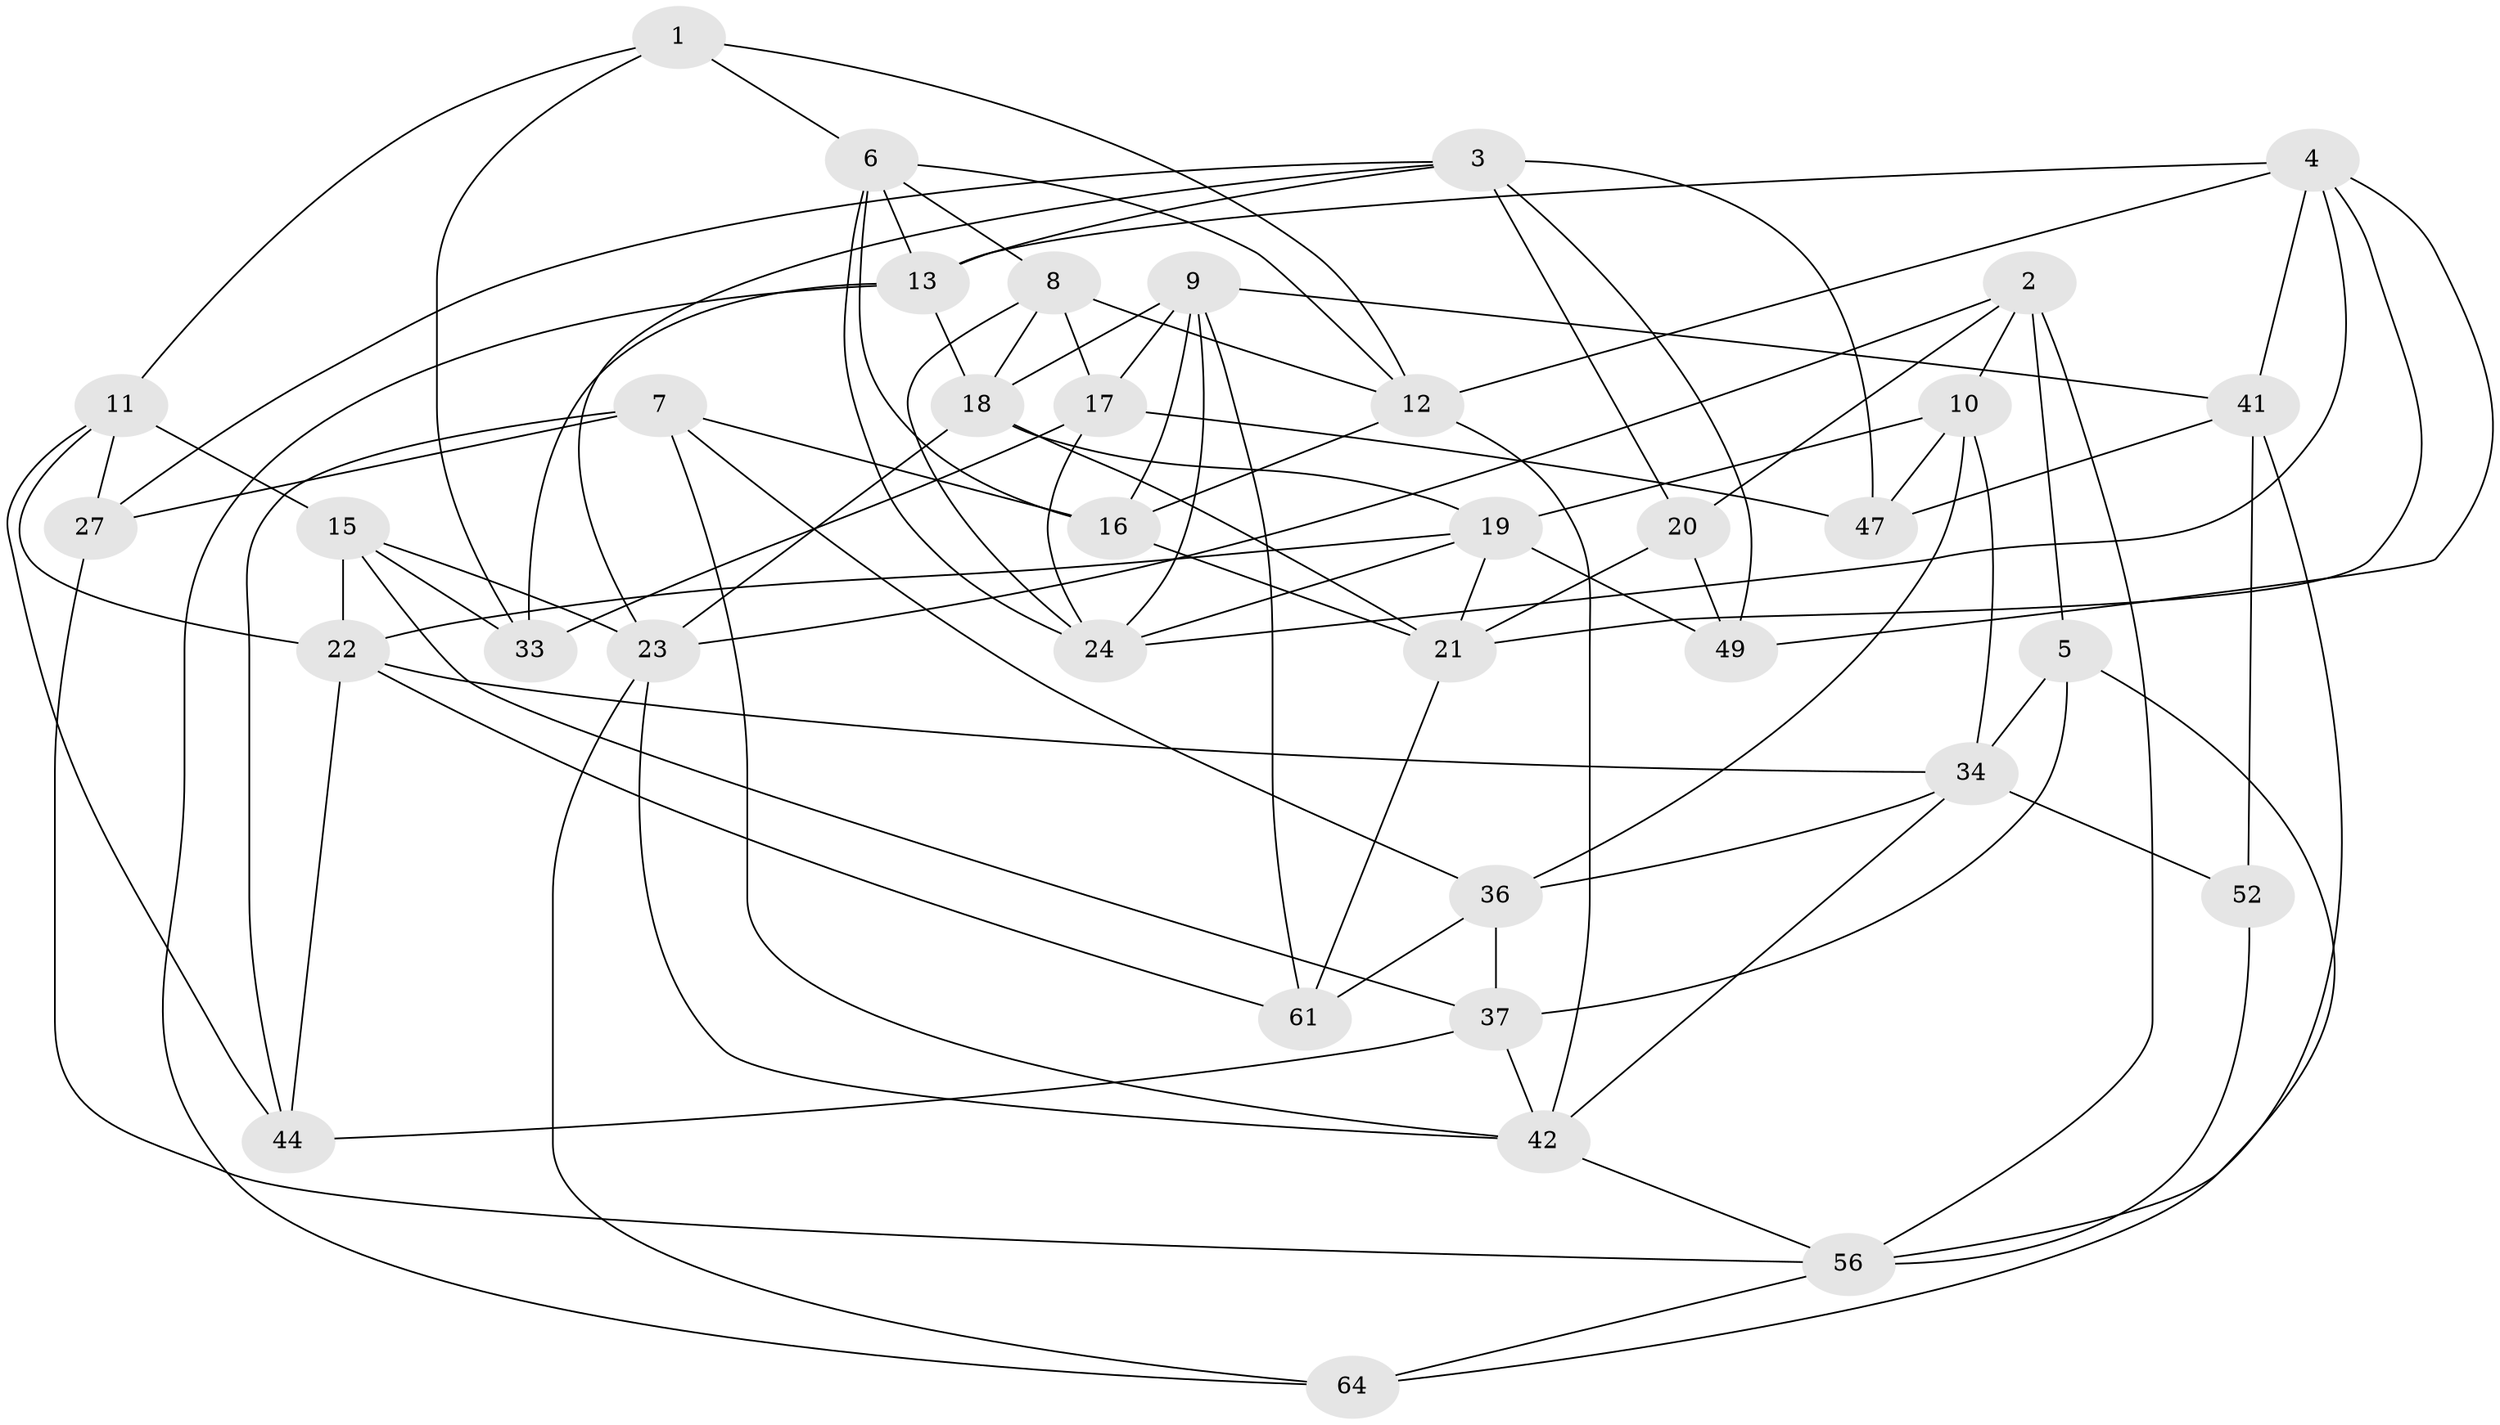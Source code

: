 // original degree distribution, {4: 1.0}
// Generated by graph-tools (version 1.1) at 2025/42/03/06/25 10:42:20]
// undirected, 37 vertices, 94 edges
graph export_dot {
graph [start="1"]
  node [color=gray90,style=filled];
  1;
  2 [super="+55"];
  3 [super="+48"];
  4 [super="+40"];
  5 [super="+46"];
  6 [super="+39"];
  7 [super="+31"];
  8 [super="+32"];
  9 [super="+59"];
  10 [super="+51"];
  11 [super="+14"];
  12 [super="+38"];
  13 [super="+35"];
  15 [super="+58"];
  16 [super="+60"];
  17 [super="+30"];
  18 [super="+28"];
  19 [super="+29"];
  20;
  21 [super="+25"];
  22 [super="+45"];
  23 [super="+26"];
  24 [super="+43"];
  27;
  33;
  34 [super="+57"];
  36 [super="+53"];
  37 [super="+54"];
  41 [super="+50"];
  42 [super="+63"];
  44;
  47;
  49;
  52;
  56 [super="+62"];
  61;
  64;
  1 -- 6;
  1 -- 12;
  1 -- 11;
  1 -- 33;
  2 -- 5 [weight=2];
  2 -- 20;
  2 -- 10;
  2 -- 56;
  2 -- 23;
  3 -- 27;
  3 -- 20;
  3 -- 23;
  3 -- 49;
  3 -- 47;
  3 -- 13;
  4 -- 49;
  4 -- 41;
  4 -- 24;
  4 -- 21;
  4 -- 12;
  4 -- 13;
  5 -- 34;
  5 -- 64;
  5 -- 37 [weight=2];
  6 -- 8;
  6 -- 24;
  6 -- 16;
  6 -- 12;
  6 -- 13;
  7 -- 16 [weight=2];
  7 -- 44;
  7 -- 42;
  7 -- 27;
  7 -- 36;
  8 -- 18;
  8 -- 17 [weight=2];
  8 -- 12;
  8 -- 24;
  9 -- 41;
  9 -- 61;
  9 -- 24;
  9 -- 16;
  9 -- 18;
  9 -- 17;
  10 -- 36 [weight=2];
  10 -- 19;
  10 -- 47;
  10 -- 34;
  11 -- 15 [weight=2];
  11 -- 22;
  11 -- 27;
  11 -- 44;
  12 -- 16;
  12 -- 42;
  13 -- 64;
  13 -- 33;
  13 -- 18;
  15 -- 23;
  15 -- 33;
  15 -- 22;
  15 -- 37;
  16 -- 21;
  17 -- 33;
  17 -- 47;
  17 -- 24;
  18 -- 21;
  18 -- 23;
  18 -- 19;
  19 -- 22;
  19 -- 49;
  19 -- 24;
  19 -- 21;
  20 -- 21;
  20 -- 49;
  21 -- 61;
  22 -- 44;
  22 -- 34;
  22 -- 61;
  23 -- 42;
  23 -- 64;
  27 -- 56;
  34 -- 52;
  34 -- 36;
  34 -- 42;
  36 -- 61;
  36 -- 37;
  37 -- 44;
  37 -- 42;
  41 -- 52 [weight=2];
  41 -- 56;
  41 -- 47;
  42 -- 56;
  52 -- 56;
  56 -- 64;
}
